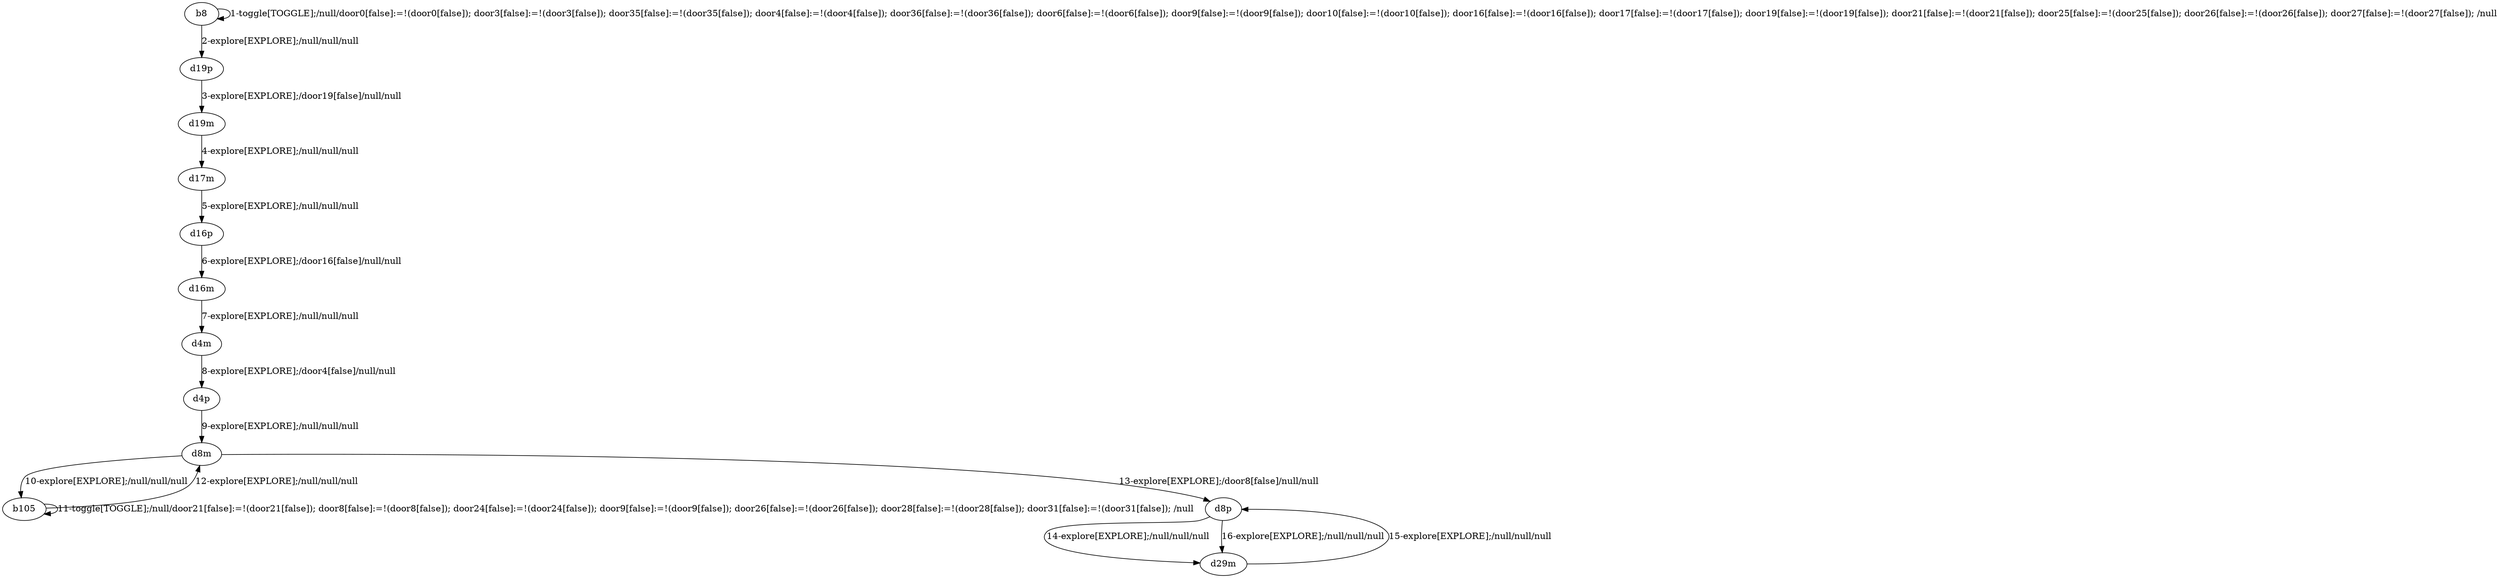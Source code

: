 # Total number of goals covered by this test: 1
# d29m --> d8p

digraph g {
"b8" -> "b8" [label = "1-toggle[TOGGLE];/null/door0[false]:=!(door0[false]); door3[false]:=!(door3[false]); door35[false]:=!(door35[false]); door4[false]:=!(door4[false]); door36[false]:=!(door36[false]); door6[false]:=!(door6[false]); door9[false]:=!(door9[false]); door10[false]:=!(door10[false]); door16[false]:=!(door16[false]); door17[false]:=!(door17[false]); door19[false]:=!(door19[false]); door21[false]:=!(door21[false]); door25[false]:=!(door25[false]); door26[false]:=!(door26[false]); door27[false]:=!(door27[false]); /null"];
"b8" -> "d19p" [label = "2-explore[EXPLORE];/null/null/null"];
"d19p" -> "d19m" [label = "3-explore[EXPLORE];/door19[false]/null/null"];
"d19m" -> "d17m" [label = "4-explore[EXPLORE];/null/null/null"];
"d17m" -> "d16p" [label = "5-explore[EXPLORE];/null/null/null"];
"d16p" -> "d16m" [label = "6-explore[EXPLORE];/door16[false]/null/null"];
"d16m" -> "d4m" [label = "7-explore[EXPLORE];/null/null/null"];
"d4m" -> "d4p" [label = "8-explore[EXPLORE];/door4[false]/null/null"];
"d4p" -> "d8m" [label = "9-explore[EXPLORE];/null/null/null"];
"d8m" -> "b105" [label = "10-explore[EXPLORE];/null/null/null"];
"b105" -> "b105" [label = "11-toggle[TOGGLE];/null/door21[false]:=!(door21[false]); door8[false]:=!(door8[false]); door24[false]:=!(door24[false]); door9[false]:=!(door9[false]); door26[false]:=!(door26[false]); door28[false]:=!(door28[false]); door31[false]:=!(door31[false]); /null"];
"b105" -> "d8m" [label = "12-explore[EXPLORE];/null/null/null"];
"d8m" -> "d8p" [label = "13-explore[EXPLORE];/door8[false]/null/null"];
"d8p" -> "d29m" [label = "14-explore[EXPLORE];/null/null/null"];
"d29m" -> "d8p" [label = "15-explore[EXPLORE];/null/null/null"];
"d8p" -> "d29m" [label = "16-explore[EXPLORE];/null/null/null"];
}
